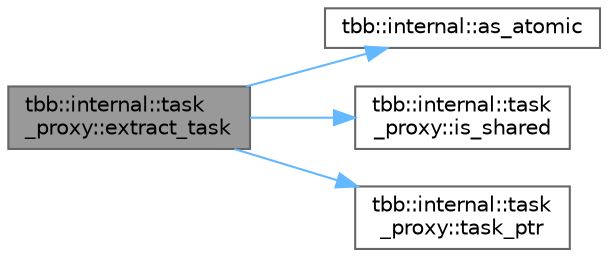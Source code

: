 digraph "tbb::internal::task_proxy::extract_task"
{
 // LATEX_PDF_SIZE
  bgcolor="transparent";
  edge [fontname=Helvetica,fontsize=10,labelfontname=Helvetica,labelfontsize=10];
  node [fontname=Helvetica,fontsize=10,shape=box,height=0.2,width=0.4];
  rankdir="LR";
  Node1 [id="Node000001",label="tbb::internal::task\l_proxy::extract_task",height=0.2,width=0.4,color="gray40", fillcolor="grey60", style="filled", fontcolor="black",tooltip="Returns a pointer to the encapsulated task or NULL, and frees proxy if necessary."];
  Node1 -> Node2 [id="edge1_Node000001_Node000002",color="steelblue1",style="solid",tooltip=" "];
  Node2 [id="Node000002",label="tbb::internal::as_atomic",height=0.2,width=0.4,color="grey40", fillcolor="white", style="filled",URL="$namespacetbb_1_1internal.html#a958f482f9d5f3476ca70610af5336040",tooltip=" "];
  Node1 -> Node3 [id="edge2_Node000001_Node000003",color="steelblue1",style="solid",tooltip=" "];
  Node3 [id="Node000003",label="tbb::internal::task\l_proxy::is_shared",height=0.2,width=0.4,color="grey40", fillcolor="white", style="filled",URL="$structtbb_1_1internal_1_1task__proxy.html#a364254f54e3817ee490eab693b9ee916",tooltip="True if the proxy is stored both in its sender's pool and in the destination mailbox."];
  Node1 -> Node4 [id="edge3_Node000001_Node000004",color="steelblue1",style="solid",tooltip=" "];
  Node4 [id="Node000004",label="tbb::internal::task\l_proxy::task_ptr",height=0.2,width=0.4,color="grey40", fillcolor="white", style="filled",URL="$structtbb_1_1internal_1_1task__proxy.html#a82adc9bcd803435a2edfc7b29e510e36",tooltip="Returns a pointer to the encapsulated task or NULL."];
}

